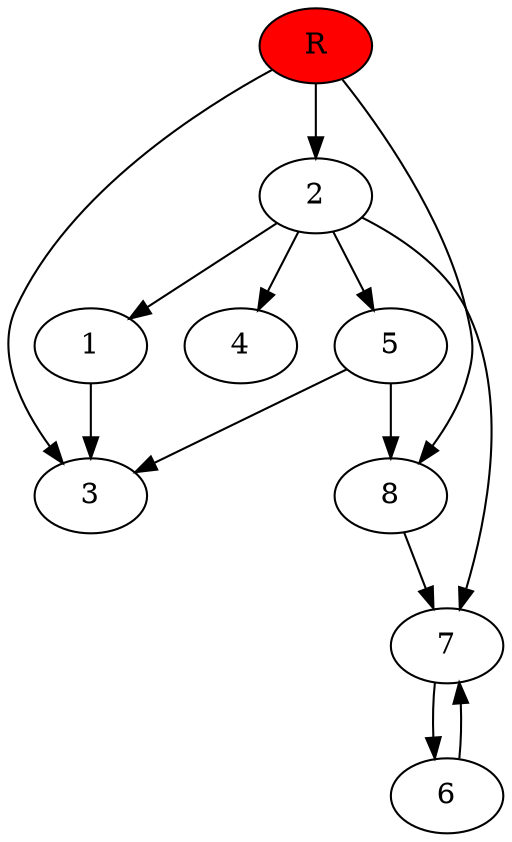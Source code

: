 digraph prb1905 {
	1
	2
	3
	4
	5
	6
	7
	8
	R [fillcolor="#ff0000" style=filled]
	1 -> 3
	2 -> 1
	2 -> 4
	2 -> 5
	2 -> 7
	5 -> 3
	5 -> 8
	6 -> 7
	7 -> 6
	8 -> 7
	R -> 2
	R -> 3
	R -> 8
}
